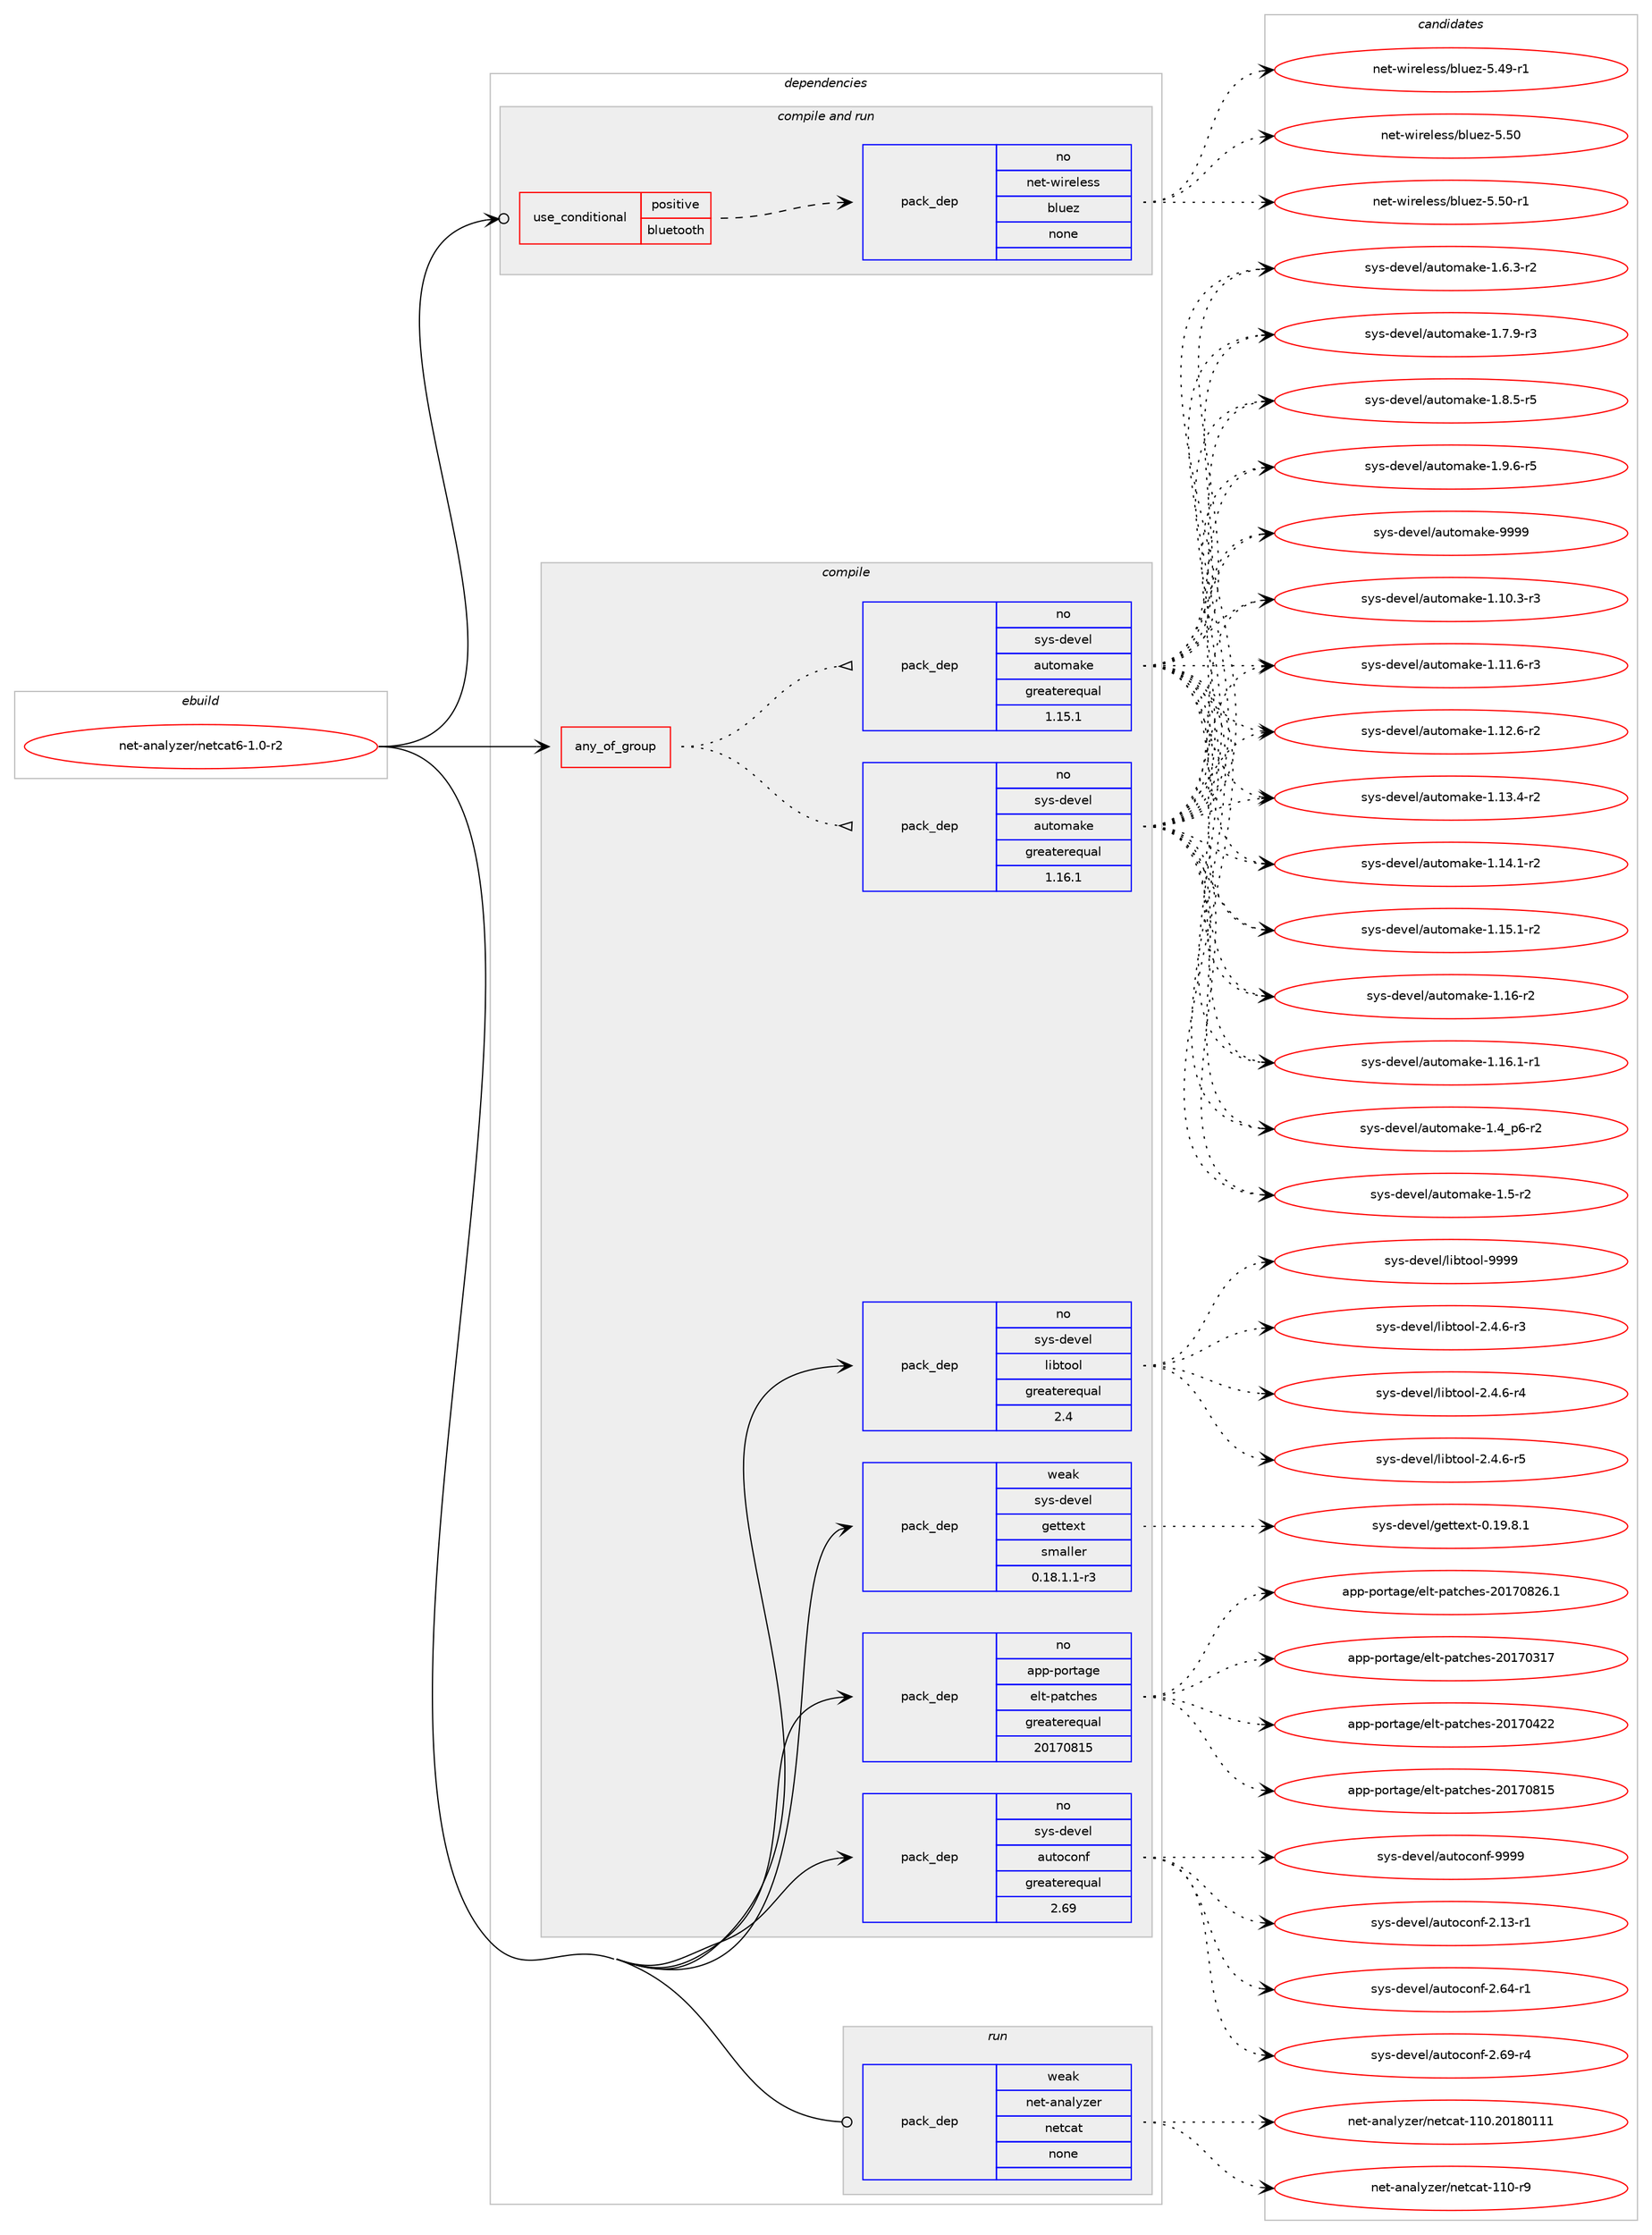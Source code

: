 digraph prolog {

# *************
# Graph options
# *************

newrank=true;
concentrate=true;
compound=true;
graph [rankdir=LR,fontname=Helvetica,fontsize=10,ranksep=1.5];#, ranksep=2.5, nodesep=0.2];
edge  [arrowhead=vee];
node  [fontname=Helvetica,fontsize=10];

# **********
# The ebuild
# **********

subgraph cluster_leftcol {
color=gray;
rank=same;
label=<<i>ebuild</i>>;
id [label="net-analyzer/netcat6-1.0-r2", color=red, width=4, href="../net-analyzer/netcat6-1.0-r2.svg"];
}

# ****************
# The dependencies
# ****************

subgraph cluster_midcol {
color=gray;
label=<<i>dependencies</i>>;
subgraph cluster_compile {
fillcolor="#eeeeee";
style=filled;
label=<<i>compile</i>>;
subgraph any25814 {
dependency1645534 [label=<<TABLE BORDER="0" CELLBORDER="1" CELLSPACING="0" CELLPADDING="4"><TR><TD CELLPADDING="10">any_of_group</TD></TR></TABLE>>, shape=none, color=red];subgraph pack1176608 {
dependency1645535 [label=<<TABLE BORDER="0" CELLBORDER="1" CELLSPACING="0" CELLPADDING="4" WIDTH="220"><TR><TD ROWSPAN="6" CELLPADDING="30">pack_dep</TD></TR><TR><TD WIDTH="110">no</TD></TR><TR><TD>sys-devel</TD></TR><TR><TD>automake</TD></TR><TR><TD>greaterequal</TD></TR><TR><TD>1.16.1</TD></TR></TABLE>>, shape=none, color=blue];
}
dependency1645534:e -> dependency1645535:w [weight=20,style="dotted",arrowhead="oinv"];
subgraph pack1176609 {
dependency1645536 [label=<<TABLE BORDER="0" CELLBORDER="1" CELLSPACING="0" CELLPADDING="4" WIDTH="220"><TR><TD ROWSPAN="6" CELLPADDING="30">pack_dep</TD></TR><TR><TD WIDTH="110">no</TD></TR><TR><TD>sys-devel</TD></TR><TR><TD>automake</TD></TR><TR><TD>greaterequal</TD></TR><TR><TD>1.15.1</TD></TR></TABLE>>, shape=none, color=blue];
}
dependency1645534:e -> dependency1645536:w [weight=20,style="dotted",arrowhead="oinv"];
}
id:e -> dependency1645534:w [weight=20,style="solid",arrowhead="vee"];
subgraph pack1176610 {
dependency1645537 [label=<<TABLE BORDER="0" CELLBORDER="1" CELLSPACING="0" CELLPADDING="4" WIDTH="220"><TR><TD ROWSPAN="6" CELLPADDING="30">pack_dep</TD></TR><TR><TD WIDTH="110">no</TD></TR><TR><TD>app-portage</TD></TR><TR><TD>elt-patches</TD></TR><TR><TD>greaterequal</TD></TR><TR><TD>20170815</TD></TR></TABLE>>, shape=none, color=blue];
}
id:e -> dependency1645537:w [weight=20,style="solid",arrowhead="vee"];
subgraph pack1176611 {
dependency1645538 [label=<<TABLE BORDER="0" CELLBORDER="1" CELLSPACING="0" CELLPADDING="4" WIDTH="220"><TR><TD ROWSPAN="6" CELLPADDING="30">pack_dep</TD></TR><TR><TD WIDTH="110">no</TD></TR><TR><TD>sys-devel</TD></TR><TR><TD>autoconf</TD></TR><TR><TD>greaterequal</TD></TR><TR><TD>2.69</TD></TR></TABLE>>, shape=none, color=blue];
}
id:e -> dependency1645538:w [weight=20,style="solid",arrowhead="vee"];
subgraph pack1176612 {
dependency1645539 [label=<<TABLE BORDER="0" CELLBORDER="1" CELLSPACING="0" CELLPADDING="4" WIDTH="220"><TR><TD ROWSPAN="6" CELLPADDING="30">pack_dep</TD></TR><TR><TD WIDTH="110">no</TD></TR><TR><TD>sys-devel</TD></TR><TR><TD>libtool</TD></TR><TR><TD>greaterequal</TD></TR><TR><TD>2.4</TD></TR></TABLE>>, shape=none, color=blue];
}
id:e -> dependency1645539:w [weight=20,style="solid",arrowhead="vee"];
subgraph pack1176613 {
dependency1645540 [label=<<TABLE BORDER="0" CELLBORDER="1" CELLSPACING="0" CELLPADDING="4" WIDTH="220"><TR><TD ROWSPAN="6" CELLPADDING="30">pack_dep</TD></TR><TR><TD WIDTH="110">weak</TD></TR><TR><TD>sys-devel</TD></TR><TR><TD>gettext</TD></TR><TR><TD>smaller</TD></TR><TR><TD>0.18.1.1-r3</TD></TR></TABLE>>, shape=none, color=blue];
}
id:e -> dependency1645540:w [weight=20,style="solid",arrowhead="vee"];
}
subgraph cluster_compileandrun {
fillcolor="#eeeeee";
style=filled;
label=<<i>compile and run</i>>;
subgraph cond442337 {
dependency1645541 [label=<<TABLE BORDER="0" CELLBORDER="1" CELLSPACING="0" CELLPADDING="4"><TR><TD ROWSPAN="3" CELLPADDING="10">use_conditional</TD></TR><TR><TD>positive</TD></TR><TR><TD>bluetooth</TD></TR></TABLE>>, shape=none, color=red];
subgraph pack1176614 {
dependency1645542 [label=<<TABLE BORDER="0" CELLBORDER="1" CELLSPACING="0" CELLPADDING="4" WIDTH="220"><TR><TD ROWSPAN="6" CELLPADDING="30">pack_dep</TD></TR><TR><TD WIDTH="110">no</TD></TR><TR><TD>net-wireless</TD></TR><TR><TD>bluez</TD></TR><TR><TD>none</TD></TR><TR><TD></TD></TR></TABLE>>, shape=none, color=blue];
}
dependency1645541:e -> dependency1645542:w [weight=20,style="dashed",arrowhead="vee"];
}
id:e -> dependency1645541:w [weight=20,style="solid",arrowhead="odotvee"];
}
subgraph cluster_run {
fillcolor="#eeeeee";
style=filled;
label=<<i>run</i>>;
subgraph pack1176615 {
dependency1645543 [label=<<TABLE BORDER="0" CELLBORDER="1" CELLSPACING="0" CELLPADDING="4" WIDTH="220"><TR><TD ROWSPAN="6" CELLPADDING="30">pack_dep</TD></TR><TR><TD WIDTH="110">weak</TD></TR><TR><TD>net-analyzer</TD></TR><TR><TD>netcat</TD></TR><TR><TD>none</TD></TR><TR><TD></TD></TR></TABLE>>, shape=none, color=blue];
}
id:e -> dependency1645543:w [weight=20,style="solid",arrowhead="odot"];
}
}

# **************
# The candidates
# **************

subgraph cluster_choices {
rank=same;
color=gray;
label=<<i>candidates</i>>;

subgraph choice1176608 {
color=black;
nodesep=1;
choice11512111545100101118101108479711711611110997107101454946494846514511451 [label="sys-devel/automake-1.10.3-r3", color=red, width=4,href="../sys-devel/automake-1.10.3-r3.svg"];
choice11512111545100101118101108479711711611110997107101454946494946544511451 [label="sys-devel/automake-1.11.6-r3", color=red, width=4,href="../sys-devel/automake-1.11.6-r3.svg"];
choice11512111545100101118101108479711711611110997107101454946495046544511450 [label="sys-devel/automake-1.12.6-r2", color=red, width=4,href="../sys-devel/automake-1.12.6-r2.svg"];
choice11512111545100101118101108479711711611110997107101454946495146524511450 [label="sys-devel/automake-1.13.4-r2", color=red, width=4,href="../sys-devel/automake-1.13.4-r2.svg"];
choice11512111545100101118101108479711711611110997107101454946495246494511450 [label="sys-devel/automake-1.14.1-r2", color=red, width=4,href="../sys-devel/automake-1.14.1-r2.svg"];
choice11512111545100101118101108479711711611110997107101454946495346494511450 [label="sys-devel/automake-1.15.1-r2", color=red, width=4,href="../sys-devel/automake-1.15.1-r2.svg"];
choice1151211154510010111810110847971171161111099710710145494649544511450 [label="sys-devel/automake-1.16-r2", color=red, width=4,href="../sys-devel/automake-1.16-r2.svg"];
choice11512111545100101118101108479711711611110997107101454946495446494511449 [label="sys-devel/automake-1.16.1-r1", color=red, width=4,href="../sys-devel/automake-1.16.1-r1.svg"];
choice115121115451001011181011084797117116111109971071014549465295112544511450 [label="sys-devel/automake-1.4_p6-r2", color=red, width=4,href="../sys-devel/automake-1.4_p6-r2.svg"];
choice11512111545100101118101108479711711611110997107101454946534511450 [label="sys-devel/automake-1.5-r2", color=red, width=4,href="../sys-devel/automake-1.5-r2.svg"];
choice115121115451001011181011084797117116111109971071014549465446514511450 [label="sys-devel/automake-1.6.3-r2", color=red, width=4,href="../sys-devel/automake-1.6.3-r2.svg"];
choice115121115451001011181011084797117116111109971071014549465546574511451 [label="sys-devel/automake-1.7.9-r3", color=red, width=4,href="../sys-devel/automake-1.7.9-r3.svg"];
choice115121115451001011181011084797117116111109971071014549465646534511453 [label="sys-devel/automake-1.8.5-r5", color=red, width=4,href="../sys-devel/automake-1.8.5-r5.svg"];
choice115121115451001011181011084797117116111109971071014549465746544511453 [label="sys-devel/automake-1.9.6-r5", color=red, width=4,href="../sys-devel/automake-1.9.6-r5.svg"];
choice115121115451001011181011084797117116111109971071014557575757 [label="sys-devel/automake-9999", color=red, width=4,href="../sys-devel/automake-9999.svg"];
dependency1645535:e -> choice11512111545100101118101108479711711611110997107101454946494846514511451:w [style=dotted,weight="100"];
dependency1645535:e -> choice11512111545100101118101108479711711611110997107101454946494946544511451:w [style=dotted,weight="100"];
dependency1645535:e -> choice11512111545100101118101108479711711611110997107101454946495046544511450:w [style=dotted,weight="100"];
dependency1645535:e -> choice11512111545100101118101108479711711611110997107101454946495146524511450:w [style=dotted,weight="100"];
dependency1645535:e -> choice11512111545100101118101108479711711611110997107101454946495246494511450:w [style=dotted,weight="100"];
dependency1645535:e -> choice11512111545100101118101108479711711611110997107101454946495346494511450:w [style=dotted,weight="100"];
dependency1645535:e -> choice1151211154510010111810110847971171161111099710710145494649544511450:w [style=dotted,weight="100"];
dependency1645535:e -> choice11512111545100101118101108479711711611110997107101454946495446494511449:w [style=dotted,weight="100"];
dependency1645535:e -> choice115121115451001011181011084797117116111109971071014549465295112544511450:w [style=dotted,weight="100"];
dependency1645535:e -> choice11512111545100101118101108479711711611110997107101454946534511450:w [style=dotted,weight="100"];
dependency1645535:e -> choice115121115451001011181011084797117116111109971071014549465446514511450:w [style=dotted,weight="100"];
dependency1645535:e -> choice115121115451001011181011084797117116111109971071014549465546574511451:w [style=dotted,weight="100"];
dependency1645535:e -> choice115121115451001011181011084797117116111109971071014549465646534511453:w [style=dotted,weight="100"];
dependency1645535:e -> choice115121115451001011181011084797117116111109971071014549465746544511453:w [style=dotted,weight="100"];
dependency1645535:e -> choice115121115451001011181011084797117116111109971071014557575757:w [style=dotted,weight="100"];
}
subgraph choice1176609 {
color=black;
nodesep=1;
choice11512111545100101118101108479711711611110997107101454946494846514511451 [label="sys-devel/automake-1.10.3-r3", color=red, width=4,href="../sys-devel/automake-1.10.3-r3.svg"];
choice11512111545100101118101108479711711611110997107101454946494946544511451 [label="sys-devel/automake-1.11.6-r3", color=red, width=4,href="../sys-devel/automake-1.11.6-r3.svg"];
choice11512111545100101118101108479711711611110997107101454946495046544511450 [label="sys-devel/automake-1.12.6-r2", color=red, width=4,href="../sys-devel/automake-1.12.6-r2.svg"];
choice11512111545100101118101108479711711611110997107101454946495146524511450 [label="sys-devel/automake-1.13.4-r2", color=red, width=4,href="../sys-devel/automake-1.13.4-r2.svg"];
choice11512111545100101118101108479711711611110997107101454946495246494511450 [label="sys-devel/automake-1.14.1-r2", color=red, width=4,href="../sys-devel/automake-1.14.1-r2.svg"];
choice11512111545100101118101108479711711611110997107101454946495346494511450 [label="sys-devel/automake-1.15.1-r2", color=red, width=4,href="../sys-devel/automake-1.15.1-r2.svg"];
choice1151211154510010111810110847971171161111099710710145494649544511450 [label="sys-devel/automake-1.16-r2", color=red, width=4,href="../sys-devel/automake-1.16-r2.svg"];
choice11512111545100101118101108479711711611110997107101454946495446494511449 [label="sys-devel/automake-1.16.1-r1", color=red, width=4,href="../sys-devel/automake-1.16.1-r1.svg"];
choice115121115451001011181011084797117116111109971071014549465295112544511450 [label="sys-devel/automake-1.4_p6-r2", color=red, width=4,href="../sys-devel/automake-1.4_p6-r2.svg"];
choice11512111545100101118101108479711711611110997107101454946534511450 [label="sys-devel/automake-1.5-r2", color=red, width=4,href="../sys-devel/automake-1.5-r2.svg"];
choice115121115451001011181011084797117116111109971071014549465446514511450 [label="sys-devel/automake-1.6.3-r2", color=red, width=4,href="../sys-devel/automake-1.6.3-r2.svg"];
choice115121115451001011181011084797117116111109971071014549465546574511451 [label="sys-devel/automake-1.7.9-r3", color=red, width=4,href="../sys-devel/automake-1.7.9-r3.svg"];
choice115121115451001011181011084797117116111109971071014549465646534511453 [label="sys-devel/automake-1.8.5-r5", color=red, width=4,href="../sys-devel/automake-1.8.5-r5.svg"];
choice115121115451001011181011084797117116111109971071014549465746544511453 [label="sys-devel/automake-1.9.6-r5", color=red, width=4,href="../sys-devel/automake-1.9.6-r5.svg"];
choice115121115451001011181011084797117116111109971071014557575757 [label="sys-devel/automake-9999", color=red, width=4,href="../sys-devel/automake-9999.svg"];
dependency1645536:e -> choice11512111545100101118101108479711711611110997107101454946494846514511451:w [style=dotted,weight="100"];
dependency1645536:e -> choice11512111545100101118101108479711711611110997107101454946494946544511451:w [style=dotted,weight="100"];
dependency1645536:e -> choice11512111545100101118101108479711711611110997107101454946495046544511450:w [style=dotted,weight="100"];
dependency1645536:e -> choice11512111545100101118101108479711711611110997107101454946495146524511450:w [style=dotted,weight="100"];
dependency1645536:e -> choice11512111545100101118101108479711711611110997107101454946495246494511450:w [style=dotted,weight="100"];
dependency1645536:e -> choice11512111545100101118101108479711711611110997107101454946495346494511450:w [style=dotted,weight="100"];
dependency1645536:e -> choice1151211154510010111810110847971171161111099710710145494649544511450:w [style=dotted,weight="100"];
dependency1645536:e -> choice11512111545100101118101108479711711611110997107101454946495446494511449:w [style=dotted,weight="100"];
dependency1645536:e -> choice115121115451001011181011084797117116111109971071014549465295112544511450:w [style=dotted,weight="100"];
dependency1645536:e -> choice11512111545100101118101108479711711611110997107101454946534511450:w [style=dotted,weight="100"];
dependency1645536:e -> choice115121115451001011181011084797117116111109971071014549465446514511450:w [style=dotted,weight="100"];
dependency1645536:e -> choice115121115451001011181011084797117116111109971071014549465546574511451:w [style=dotted,weight="100"];
dependency1645536:e -> choice115121115451001011181011084797117116111109971071014549465646534511453:w [style=dotted,weight="100"];
dependency1645536:e -> choice115121115451001011181011084797117116111109971071014549465746544511453:w [style=dotted,weight="100"];
dependency1645536:e -> choice115121115451001011181011084797117116111109971071014557575757:w [style=dotted,weight="100"];
}
subgraph choice1176610 {
color=black;
nodesep=1;
choice97112112451121111141169710310147101108116451129711699104101115455048495548514955 [label="app-portage/elt-patches-20170317", color=red, width=4,href="../app-portage/elt-patches-20170317.svg"];
choice97112112451121111141169710310147101108116451129711699104101115455048495548525050 [label="app-portage/elt-patches-20170422", color=red, width=4,href="../app-portage/elt-patches-20170422.svg"];
choice97112112451121111141169710310147101108116451129711699104101115455048495548564953 [label="app-portage/elt-patches-20170815", color=red, width=4,href="../app-portage/elt-patches-20170815.svg"];
choice971121124511211111411697103101471011081164511297116991041011154550484955485650544649 [label="app-portage/elt-patches-20170826.1", color=red, width=4,href="../app-portage/elt-patches-20170826.1.svg"];
dependency1645537:e -> choice97112112451121111141169710310147101108116451129711699104101115455048495548514955:w [style=dotted,weight="100"];
dependency1645537:e -> choice97112112451121111141169710310147101108116451129711699104101115455048495548525050:w [style=dotted,weight="100"];
dependency1645537:e -> choice97112112451121111141169710310147101108116451129711699104101115455048495548564953:w [style=dotted,weight="100"];
dependency1645537:e -> choice971121124511211111411697103101471011081164511297116991041011154550484955485650544649:w [style=dotted,weight="100"];
}
subgraph choice1176611 {
color=black;
nodesep=1;
choice1151211154510010111810110847971171161119911111010245504649514511449 [label="sys-devel/autoconf-2.13-r1", color=red, width=4,href="../sys-devel/autoconf-2.13-r1.svg"];
choice1151211154510010111810110847971171161119911111010245504654524511449 [label="sys-devel/autoconf-2.64-r1", color=red, width=4,href="../sys-devel/autoconf-2.64-r1.svg"];
choice1151211154510010111810110847971171161119911111010245504654574511452 [label="sys-devel/autoconf-2.69-r4", color=red, width=4,href="../sys-devel/autoconf-2.69-r4.svg"];
choice115121115451001011181011084797117116111991111101024557575757 [label="sys-devel/autoconf-9999", color=red, width=4,href="../sys-devel/autoconf-9999.svg"];
dependency1645538:e -> choice1151211154510010111810110847971171161119911111010245504649514511449:w [style=dotted,weight="100"];
dependency1645538:e -> choice1151211154510010111810110847971171161119911111010245504654524511449:w [style=dotted,weight="100"];
dependency1645538:e -> choice1151211154510010111810110847971171161119911111010245504654574511452:w [style=dotted,weight="100"];
dependency1645538:e -> choice115121115451001011181011084797117116111991111101024557575757:w [style=dotted,weight="100"];
}
subgraph choice1176612 {
color=black;
nodesep=1;
choice1151211154510010111810110847108105981161111111084550465246544511451 [label="sys-devel/libtool-2.4.6-r3", color=red, width=4,href="../sys-devel/libtool-2.4.6-r3.svg"];
choice1151211154510010111810110847108105981161111111084550465246544511452 [label="sys-devel/libtool-2.4.6-r4", color=red, width=4,href="../sys-devel/libtool-2.4.6-r4.svg"];
choice1151211154510010111810110847108105981161111111084550465246544511453 [label="sys-devel/libtool-2.4.6-r5", color=red, width=4,href="../sys-devel/libtool-2.4.6-r5.svg"];
choice1151211154510010111810110847108105981161111111084557575757 [label="sys-devel/libtool-9999", color=red, width=4,href="../sys-devel/libtool-9999.svg"];
dependency1645539:e -> choice1151211154510010111810110847108105981161111111084550465246544511451:w [style=dotted,weight="100"];
dependency1645539:e -> choice1151211154510010111810110847108105981161111111084550465246544511452:w [style=dotted,weight="100"];
dependency1645539:e -> choice1151211154510010111810110847108105981161111111084550465246544511453:w [style=dotted,weight="100"];
dependency1645539:e -> choice1151211154510010111810110847108105981161111111084557575757:w [style=dotted,weight="100"];
}
subgraph choice1176613 {
color=black;
nodesep=1;
choice1151211154510010111810110847103101116116101120116454846495746564649 [label="sys-devel/gettext-0.19.8.1", color=red, width=4,href="../sys-devel/gettext-0.19.8.1.svg"];
dependency1645540:e -> choice1151211154510010111810110847103101116116101120116454846495746564649:w [style=dotted,weight="100"];
}
subgraph choice1176614 {
color=black;
nodesep=1;
choice11010111645119105114101108101115115479810811710112245534652574511449 [label="net-wireless/bluez-5.49-r1", color=red, width=4,href="../net-wireless/bluez-5.49-r1.svg"];
choice1101011164511910511410110810111511547981081171011224553465348 [label="net-wireless/bluez-5.50", color=red, width=4,href="../net-wireless/bluez-5.50.svg"];
choice11010111645119105114101108101115115479810811710112245534653484511449 [label="net-wireless/bluez-5.50-r1", color=red, width=4,href="../net-wireless/bluez-5.50-r1.svg"];
dependency1645542:e -> choice11010111645119105114101108101115115479810811710112245534652574511449:w [style=dotted,weight="100"];
dependency1645542:e -> choice1101011164511910511410110810111511547981081171011224553465348:w [style=dotted,weight="100"];
dependency1645542:e -> choice11010111645119105114101108101115115479810811710112245534653484511449:w [style=dotted,weight="100"];
}
subgraph choice1176615 {
color=black;
nodesep=1;
choice110101116459711097108121122101114471101011169997116454949484511457 [label="net-analyzer/netcat-110-r9", color=red, width=4,href="../net-analyzer/netcat-110-r9.svg"];
choice11010111645971109710812112210111447110101116999711645494948465048495648494949 [label="net-analyzer/netcat-110.20180111", color=red, width=4,href="../net-analyzer/netcat-110.20180111.svg"];
dependency1645543:e -> choice110101116459711097108121122101114471101011169997116454949484511457:w [style=dotted,weight="100"];
dependency1645543:e -> choice11010111645971109710812112210111447110101116999711645494948465048495648494949:w [style=dotted,weight="100"];
}
}

}
